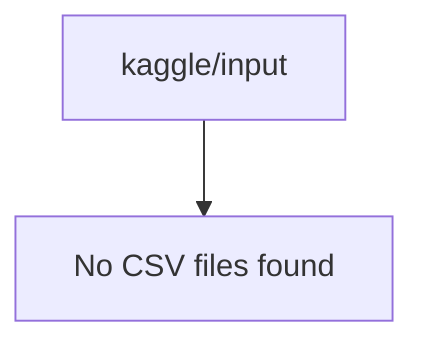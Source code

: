 flowchart TD
    %% The node to represent the directory where data files are searched
    A[kaggle/input] --> B["No CSV files found"]